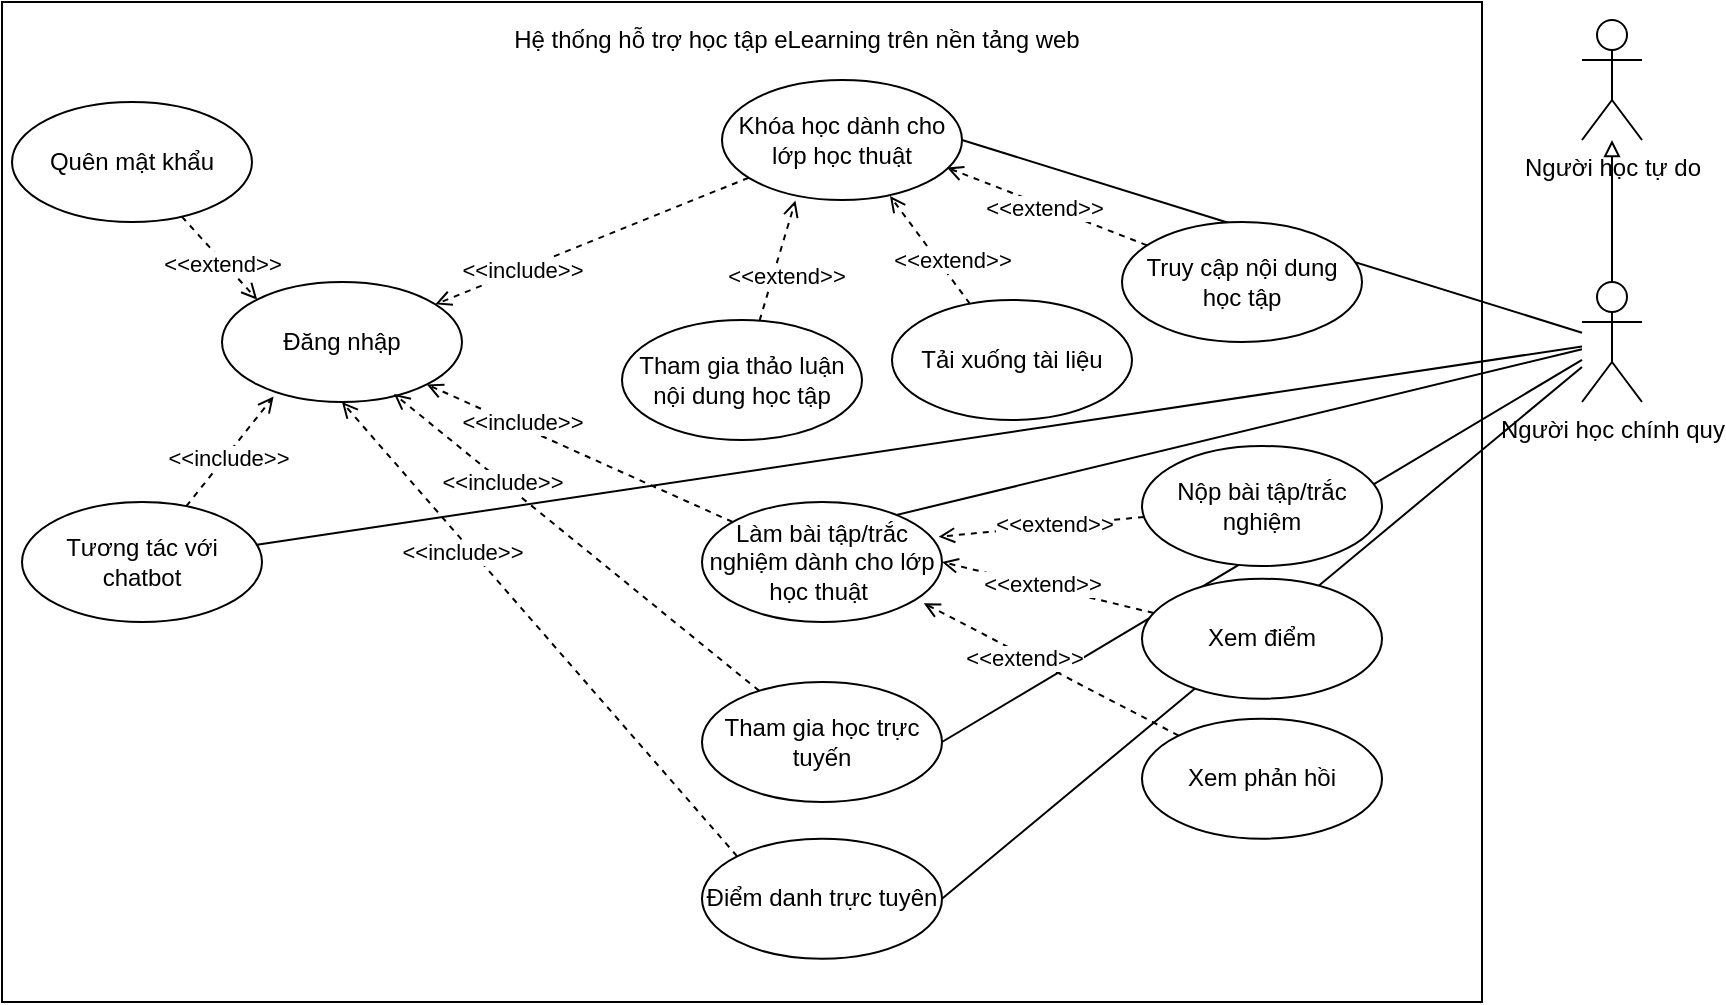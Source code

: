 <mxfile version="27.1.5">
  <diagram name="Page-1" id="l4Wc8jGWxgU7w8EC-o6b">
    <mxGraphModel dx="1083" dy="589" grid="1" gridSize="10" guides="1" tooltips="1" connect="1" arrows="1" fold="1" page="1" pageScale="1" pageWidth="850" pageHeight="1100" math="0" shadow="0">
      <root>
        <mxCell id="0" />
        <mxCell id="1" parent="0" />
        <mxCell id="b7M_-y5YJzh3ZV60CiUo-1" value="" style="rounded=0;whiteSpace=wrap;html=1;" parent="1" vertex="1">
          <mxGeometry x="420" y="230" width="740" height="500" as="geometry" />
        </mxCell>
        <mxCell id="b7M_-y5YJzh3ZV60CiUo-2" value="Hệ thống hỗ trợ học tập eLearning trên nền tảng web" style="text;html=1;align=center;verticalAlign=middle;whiteSpace=wrap;rounded=0;" parent="1" vertex="1">
          <mxGeometry x="590" y="239" width="455" height="20" as="geometry" />
        </mxCell>
        <mxCell id="b7M_-y5YJzh3ZV60CiUo-21" value="Người học tự do" style="shape=umlActor;verticalLabelPosition=bottom;verticalAlign=top;html=1;outlineConnect=0;" parent="1" vertex="1">
          <mxGeometry x="1210" y="239" width="30" height="60" as="geometry" />
        </mxCell>
        <mxCell id="b7M_-y5YJzh3ZV60CiUo-30" style="rounded=0;orthogonalLoop=1;jettySize=auto;html=1;endArrow=block;endFill=0;" parent="1" source="b7M_-y5YJzh3ZV60CiUo-34" target="b7M_-y5YJzh3ZV60CiUo-21" edge="1">
          <mxGeometry relative="1" as="geometry" />
        </mxCell>
        <mxCell id="b7M_-y5YJzh3ZV60CiUo-31" style="rounded=0;orthogonalLoop=1;jettySize=auto;html=1;endArrow=none;startFill=0;entryX=1;entryY=0.5;entryDx=0;entryDy=0;" parent="1" source="b7M_-y5YJzh3ZV60CiUo-34" target="b7M_-y5YJzh3ZV60CiUo-101" edge="1">
          <mxGeometry relative="1" as="geometry" />
        </mxCell>
        <mxCell id="b7M_-y5YJzh3ZV60CiUo-32" style="rounded=0;orthogonalLoop=1;jettySize=auto;html=1;entryX=0;entryY=0.5;entryDx=0;entryDy=0;endArrow=none;startFill=0;" parent="1" source="b7M_-y5YJzh3ZV60CiUo-34" target="b7M_-y5YJzh3ZV60CiUo-102" edge="1">
          <mxGeometry relative="1" as="geometry" />
        </mxCell>
        <mxCell id="b7M_-y5YJzh3ZV60CiUo-33" style="rounded=0;orthogonalLoop=1;jettySize=auto;html=1;endArrow=none;startFill=0;" parent="1" source="b7M_-y5YJzh3ZV60CiUo-34" target="b7M_-y5YJzh3ZV60CiUo-47" edge="1">
          <mxGeometry relative="1" as="geometry" />
        </mxCell>
        <mxCell id="lKXAR9DDpGTNTCpRbxMb-3" style="rounded=0;orthogonalLoop=1;jettySize=auto;html=1;entryX=1;entryY=0.5;entryDx=0;entryDy=0;fontFamily=Helvetica;fontSize=12;fontColor=default;endArrow=none;startFill=0;" parent="1" source="b7M_-y5YJzh3ZV60CiUo-34" target="lKXAR9DDpGTNTCpRbxMb-1" edge="1">
          <mxGeometry relative="1" as="geometry" />
        </mxCell>
        <mxCell id="lKXAR9DDpGTNTCpRbxMb-4" style="rounded=0;orthogonalLoop=1;jettySize=auto;html=1;entryX=1;entryY=0.5;entryDx=0;entryDy=0;fontFamily=Helvetica;fontSize=12;fontColor=default;endArrow=none;startFill=0;" parent="1" source="b7M_-y5YJzh3ZV60CiUo-34" target="lKXAR9DDpGTNTCpRbxMb-2" edge="1">
          <mxGeometry relative="1" as="geometry" />
        </mxCell>
        <mxCell id="b7M_-y5YJzh3ZV60CiUo-34" value="Người học chính quy" style="shape=umlActor;verticalLabelPosition=bottom;verticalAlign=top;html=1;outlineConnect=0;" parent="1" vertex="1">
          <mxGeometry x="1210" y="370" width="30" height="60" as="geometry" />
        </mxCell>
        <mxCell id="b7M_-y5YJzh3ZV60CiUo-35" value="Đăng nhập" style="ellipse;whiteSpace=wrap;html=1;" parent="1" vertex="1">
          <mxGeometry x="530" y="370" width="120" height="60" as="geometry" />
        </mxCell>
        <mxCell id="b7M_-y5YJzh3ZV60CiUo-45" style="rounded=0;orthogonalLoop=1;jettySize=auto;html=1;endArrow=open;endFill=0;dashed=1;entryX=0.215;entryY=0.955;entryDx=0;entryDy=0;entryPerimeter=0;" parent="1" source="b7M_-y5YJzh3ZV60CiUo-47" target="b7M_-y5YJzh3ZV60CiUo-35" edge="1">
          <mxGeometry relative="1" as="geometry" />
        </mxCell>
        <mxCell id="b7M_-y5YJzh3ZV60CiUo-46" value="&amp;lt;&amp;lt;include&amp;gt;&amp;gt;" style="edgeLabel;html=1;align=center;verticalAlign=middle;resizable=0;points=[];" parent="b7M_-y5YJzh3ZV60CiUo-45" vertex="1" connectable="0">
          <mxGeometry x="0.474" y="-3" relative="1" as="geometry">
            <mxPoint x="-14" y="14" as="offset" />
          </mxGeometry>
        </mxCell>
        <mxCell id="b7M_-y5YJzh3ZV60CiUo-47" value="&lt;p style=&quot;white-space-collapse: preserve;&quot; dir=&quot;auto&quot;&gt;Tương tác với chatbot&lt;/p&gt;" style="ellipse;whiteSpace=wrap;html=1;" parent="1" vertex="1">
          <mxGeometry x="430" y="480" width="120" height="60" as="geometry" />
        </mxCell>
        <mxCell id="b7M_-y5YJzh3ZV60CiUo-89" style="rounded=0;orthogonalLoop=1;jettySize=auto;html=1;exitX=0.5;exitY=1;exitDx=0;exitDy=0;" parent="1" edge="1">
          <mxGeometry relative="1" as="geometry">
            <mxPoint x="610" y="270" as="sourcePoint" />
            <mxPoint x="610" y="270" as="targetPoint" />
          </mxGeometry>
        </mxCell>
        <mxCell id="b7M_-y5YJzh3ZV60CiUo-99" style="rounded=0;orthogonalLoop=1;jettySize=auto;html=1;endArrow=open;endFill=0;dashed=1;" parent="1" source="b7M_-y5YJzh3ZV60CiUo-101" target="b7M_-y5YJzh3ZV60CiUo-35" edge="1">
          <mxGeometry relative="1" as="geometry" />
        </mxCell>
        <mxCell id="b7M_-y5YJzh3ZV60CiUo-100" value="&amp;lt;&amp;lt;include&amp;gt;&amp;gt;" style="edgeLabel;html=1;align=center;verticalAlign=middle;resizable=0;points=[];" parent="b7M_-y5YJzh3ZV60CiUo-99" vertex="1" connectable="0">
          <mxGeometry x="0.451" relative="1" as="geometry">
            <mxPoint as="offset" />
          </mxGeometry>
        </mxCell>
        <mxCell id="b7M_-y5YJzh3ZV60CiUo-101" value="&lt;span style=&quot;white-space-collapse: preserve;&quot;&gt;Khóa học dành cho lớp học thuật&lt;/span&gt;" style="ellipse;whiteSpace=wrap;html=1;" parent="1" vertex="1">
          <mxGeometry x="780" y="269" width="120" height="60" as="geometry" />
        </mxCell>
        <mxCell id="b7M_-y5YJzh3ZV60CiUo-102" value="&lt;span style=&quot;white-space-collapse: preserve;&quot;&gt;Làm bài tập/trắc nghiệm dành cho lớp học thuật &lt;/span&gt;" style="ellipse;whiteSpace=wrap;html=1;" parent="1" vertex="1">
          <mxGeometry x="770" y="480" width="120" height="60" as="geometry" />
        </mxCell>
        <mxCell id="b7M_-y5YJzh3ZV60CiUo-103" style="rounded=0;orthogonalLoop=1;jettySize=auto;html=1;entryX=1;entryY=1;entryDx=0;entryDy=0;dashed=1;endArrow=open;endFill=0;" parent="1" source="b7M_-y5YJzh3ZV60CiUo-102" target="b7M_-y5YJzh3ZV60CiUo-35" edge="1">
          <mxGeometry relative="1" as="geometry" />
        </mxCell>
        <mxCell id="b7M_-y5YJzh3ZV60CiUo-104" value="&amp;lt;&amp;lt;include&amp;gt;&amp;gt;" style="edgeLabel;html=1;align=center;verticalAlign=middle;resizable=0;points=[];" parent="b7M_-y5YJzh3ZV60CiUo-103" vertex="1" connectable="0">
          <mxGeometry x="0.514" y="2" relative="1" as="geometry">
            <mxPoint x="11" as="offset" />
          </mxGeometry>
        </mxCell>
        <mxCell id="b7M_-y5YJzh3ZV60CiUo-105" style="rounded=0;orthogonalLoop=1;jettySize=auto;html=1;entryX=0;entryY=0;entryDx=0;entryDy=0;endArrow=open;endFill=0;dashed=1;" parent="1" source="b7M_-y5YJzh3ZV60CiUo-107" target="b7M_-y5YJzh3ZV60CiUo-35" edge="1">
          <mxGeometry relative="1" as="geometry" />
        </mxCell>
        <mxCell id="b7M_-y5YJzh3ZV60CiUo-106" value="&amp;lt;&amp;lt;extend&amp;gt;&amp;gt;" style="edgeLabel;html=1;align=center;verticalAlign=middle;resizable=0;points=[];" parent="b7M_-y5YJzh3ZV60CiUo-105" vertex="1" connectable="0">
          <mxGeometry x="-0.04" relative="1" as="geometry">
            <mxPoint x="2" y="3" as="offset" />
          </mxGeometry>
        </mxCell>
        <mxCell id="b7M_-y5YJzh3ZV60CiUo-107" value="&lt;p style=&quot;white-space-collapse: preserve;&quot; dir=&quot;auto&quot;&gt;Quên mật khẩu&lt;/p&gt;" style="ellipse;whiteSpace=wrap;html=1;" parent="1" vertex="1">
          <mxGeometry x="425" y="280" width="120" height="60" as="geometry" />
        </mxCell>
        <mxCell id="b7M_-y5YJzh3ZV60CiUo-125" style="rounded=0;orthogonalLoop=1;jettySize=auto;html=1;dashed=1;endArrow=open;endFill=0;entryX=0.986;entryY=0.29;entryDx=0;entryDy=0;entryPerimeter=0;" parent="1" source="b7M_-y5YJzh3ZV60CiUo-122" target="b7M_-y5YJzh3ZV60CiUo-102" edge="1">
          <mxGeometry relative="1" as="geometry">
            <mxPoint x="873" y="489" as="targetPoint" />
          </mxGeometry>
        </mxCell>
        <mxCell id="b7M_-y5YJzh3ZV60CiUo-133" value="&amp;lt;&amp;lt;extend&amp;gt;&amp;gt;" style="edgeLabel;html=1;align=center;verticalAlign=middle;resizable=0;points=[];" parent="b7M_-y5YJzh3ZV60CiUo-125" vertex="1" connectable="0">
          <mxGeometry x="-0.127" y="-1" relative="1" as="geometry">
            <mxPoint as="offset" />
          </mxGeometry>
        </mxCell>
        <mxCell id="b7M_-y5YJzh3ZV60CiUo-122" value="&lt;div style=&quot;&quot;&gt;&lt;span style=&quot;white-space-collapse: preserve;&quot;&gt;Nộp bài tập/trắc nghiệm&lt;/span&gt;&lt;/div&gt;" style="ellipse;whiteSpace=wrap;html=1;align=center;" parent="1" vertex="1">
          <mxGeometry x="990" y="452" width="120" height="60" as="geometry" />
        </mxCell>
        <mxCell id="b7M_-y5YJzh3ZV60CiUo-123" value="&lt;div style=&quot;&quot;&gt;&lt;span style=&quot;white-space-collapse: preserve;&quot;&gt;Xem điểm&lt;/span&gt;&lt;/div&gt;" style="ellipse;whiteSpace=wrap;html=1;align=center;" parent="1" vertex="1">
          <mxGeometry x="990" y="518.36" width="120" height="60" as="geometry" />
        </mxCell>
        <mxCell id="b7M_-y5YJzh3ZV60CiUo-127" style="rounded=0;orthogonalLoop=1;jettySize=auto;html=1;entryX=0.924;entryY=0.843;entryDx=0;entryDy=0;dashed=1;endArrow=open;endFill=0;entryPerimeter=0;" parent="1" source="b7M_-y5YJzh3ZV60CiUo-124" target="b7M_-y5YJzh3ZV60CiUo-102" edge="1">
          <mxGeometry relative="1" as="geometry" />
        </mxCell>
        <mxCell id="b7M_-y5YJzh3ZV60CiUo-135" value="&amp;lt;&amp;lt;extend&amp;gt;&amp;gt;" style="edgeLabel;html=1;align=center;verticalAlign=middle;resizable=0;points=[];" parent="b7M_-y5YJzh3ZV60CiUo-127" vertex="1" connectable="0">
          <mxGeometry x="0.204" y="1" relative="1" as="geometry">
            <mxPoint as="offset" />
          </mxGeometry>
        </mxCell>
        <mxCell id="b7M_-y5YJzh3ZV60CiUo-124" value="&lt;div style=&quot;&quot;&gt;&lt;span style=&quot;white-space-collapse: preserve;&quot;&gt;Xem phản hồi&lt;/span&gt;&lt;/div&gt;" style="ellipse;whiteSpace=wrap;html=1;align=center;" parent="1" vertex="1">
          <mxGeometry x="990" y="588.36" width="120" height="60" as="geometry" />
        </mxCell>
        <mxCell id="b7M_-y5YJzh3ZV60CiUo-126" style="rounded=0;orthogonalLoop=1;jettySize=auto;html=1;entryX=1;entryY=0.5;entryDx=0;entryDy=0;dashed=1;endArrow=open;endFill=0;" parent="1" source="b7M_-y5YJzh3ZV60CiUo-123" target="b7M_-y5YJzh3ZV60CiUo-102" edge="1">
          <mxGeometry relative="1" as="geometry" />
        </mxCell>
        <mxCell id="b7M_-y5YJzh3ZV60CiUo-134" value="&amp;lt;&amp;lt;extend&amp;gt;&amp;gt;" style="edgeLabel;html=1;align=center;verticalAlign=middle;resizable=0;points=[];" parent="b7M_-y5YJzh3ZV60CiUo-126" vertex="1" connectable="0">
          <mxGeometry x="0.061" y="-1" relative="1" as="geometry">
            <mxPoint as="offset" />
          </mxGeometry>
        </mxCell>
        <mxCell id="lKXAR9DDpGTNTCpRbxMb-1" value="&lt;span style=&quot;white-space-collapse: preserve;&quot;&gt;Tham gia học trực tuyến&lt;/span&gt;" style="ellipse;whiteSpace=wrap;html=1;" parent="1" vertex="1">
          <mxGeometry x="770" y="570" width="120" height="60" as="geometry" />
        </mxCell>
        <mxCell id="lKXAR9DDpGTNTCpRbxMb-6" style="rounded=0;orthogonalLoop=1;jettySize=auto;html=1;entryX=0.5;entryY=1;entryDx=0;entryDy=0;fontFamily=Helvetica;fontSize=12;fontColor=default;dashed=1;endArrow=open;endFill=0;exitX=0;exitY=0;exitDx=0;exitDy=0;" parent="1" source="lKXAR9DDpGTNTCpRbxMb-2" target="b7M_-y5YJzh3ZV60CiUo-35" edge="1">
          <mxGeometry relative="1" as="geometry" />
        </mxCell>
        <mxCell id="lKXAR9DDpGTNTCpRbxMb-2" value="&lt;span style=&quot;white-space-collapse: preserve;&quot;&gt;Điểm danh trực tuyên&lt;/span&gt;" style="ellipse;whiteSpace=wrap;html=1;" parent="1" vertex="1">
          <mxGeometry x="770" y="648.36" width="120" height="60" as="geometry" />
        </mxCell>
        <mxCell id="lKXAR9DDpGTNTCpRbxMb-5" style="rounded=0;orthogonalLoop=1;jettySize=auto;html=1;entryX=0.717;entryY=0.933;entryDx=0;entryDy=0;entryPerimeter=0;fontFamily=Helvetica;fontSize=12;fontColor=default;dashed=1;endArrow=open;endFill=0;" parent="1" source="lKXAR9DDpGTNTCpRbxMb-1" target="b7M_-y5YJzh3ZV60CiUo-35" edge="1">
          <mxGeometry relative="1" as="geometry" />
        </mxCell>
        <mxCell id="lKXAR9DDpGTNTCpRbxMb-7" value="&amp;lt;&amp;lt;include&amp;gt;&amp;gt;" style="edgeLabel;html=1;align=center;verticalAlign=middle;resizable=0;points=[];" parent="1" vertex="1" connectable="0">
          <mxGeometry x="670.004" y="470.001" as="geometry" />
        </mxCell>
        <mxCell id="lKXAR9DDpGTNTCpRbxMb-8" value="&amp;lt;&amp;lt;include&amp;gt;&amp;gt;" style="edgeLabel;html=1;align=center;verticalAlign=middle;resizable=0;points=[];" parent="1" vertex="1" connectable="0">
          <mxGeometry x="650.004" y="505.001" as="geometry" />
        </mxCell>
        <mxCell id="0D4Vnwj5jm2wva2kArXS-13" style="rounded=0;orthogonalLoop=1;jettySize=auto;html=1;entryX=0.937;entryY=0.73;entryDx=0;entryDy=0;dashed=1;endArrow=open;endFill=0;entryPerimeter=0;" parent="1" source="0D4Vnwj5jm2wva2kArXS-15" target="b7M_-y5YJzh3ZV60CiUo-101" edge="1">
          <mxGeometry relative="1" as="geometry">
            <mxPoint x="855.32" y="329.86" as="targetPoint" />
          </mxGeometry>
        </mxCell>
        <mxCell id="0D4Vnwj5jm2wva2kArXS-14" value="&amp;lt;&amp;lt;extend&amp;gt;&amp;gt;" style="edgeLabel;html=1;align=center;verticalAlign=middle;resizable=0;points=[];" parent="0D4Vnwj5jm2wva2kArXS-13" vertex="1" connectable="0">
          <mxGeometry x="0.027" y="1" relative="1" as="geometry">
            <mxPoint as="offset" />
          </mxGeometry>
        </mxCell>
        <mxCell id="0D4Vnwj5jm2wva2kArXS-15" value="Truy cập nội dung học tập" style="ellipse;whiteSpace=wrap;html=1;" parent="1" vertex="1">
          <mxGeometry x="980" y="340" width="120" height="60" as="geometry" />
        </mxCell>
        <mxCell id="0D4Vnwj5jm2wva2kArXS-16" value="Tải xuống tài liệu" style="ellipse;whiteSpace=wrap;html=1;" parent="1" vertex="1">
          <mxGeometry x="865" y="379" width="120" height="60" as="geometry" />
        </mxCell>
        <mxCell id="0D4Vnwj5jm2wva2kArXS-17" value="Tham gia thảo luận nội dung học tập" style="ellipse;whiteSpace=wrap;html=1;" parent="1" vertex="1">
          <mxGeometry x="730" y="389" width="120" height="60" as="geometry" />
        </mxCell>
        <mxCell id="0D4Vnwj5jm2wva2kArXS-18" style="rounded=0;orthogonalLoop=1;jettySize=auto;html=1;entryX=0.7;entryY=0.967;entryDx=0;entryDy=0;dashed=1;endArrow=open;endFill=0;entryPerimeter=0;" parent="1" source="0D4Vnwj5jm2wva2kArXS-16" target="b7M_-y5YJzh3ZV60CiUo-101" edge="1">
          <mxGeometry relative="1" as="geometry">
            <mxPoint x="835.28" y="345.94" as="targetPoint" />
          </mxGeometry>
        </mxCell>
        <mxCell id="0D4Vnwj5jm2wva2kArXS-19" value="&amp;lt;&amp;lt;extend&amp;gt;&amp;gt;" style="edgeLabel;html=1;align=center;verticalAlign=middle;resizable=0;points=[];" parent="0D4Vnwj5jm2wva2kArXS-18" vertex="1" connectable="0">
          <mxGeometry x="-0.155" y="1" relative="1" as="geometry">
            <mxPoint x="9" as="offset" />
          </mxGeometry>
        </mxCell>
        <mxCell id="0D4Vnwj5jm2wva2kArXS-20" style="rounded=0;orthogonalLoop=1;jettySize=auto;html=1;entryX=0.306;entryY=1.005;entryDx=0;entryDy=0;dashed=1;endArrow=open;endFill=0;entryPerimeter=0;" parent="1" source="0D4Vnwj5jm2wva2kArXS-17" target="b7M_-y5YJzh3ZV60CiUo-101" edge="1">
          <mxGeometry relative="1" as="geometry">
            <mxPoint x="800" y="349" as="targetPoint" />
          </mxGeometry>
        </mxCell>
        <mxCell id="0D4Vnwj5jm2wva2kArXS-21" value="&amp;lt;&amp;lt;extend&amp;gt;&amp;gt;" style="edgeLabel;html=1;align=center;verticalAlign=middle;resizable=0;points=[];" parent="0D4Vnwj5jm2wva2kArXS-20" vertex="1" connectable="0">
          <mxGeometry x="0.274" y="-2" relative="1" as="geometry">
            <mxPoint y="15" as="offset" />
          </mxGeometry>
        </mxCell>
      </root>
    </mxGraphModel>
  </diagram>
</mxfile>
